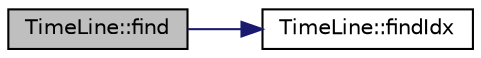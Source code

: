 digraph "TimeLine::find"
{
 // INTERACTIVE_SVG=YES
  edge [fontname="Helvetica",fontsize="10",labelfontname="Helvetica",labelfontsize="10"];
  node [fontname="Helvetica",fontsize="10",shape=record];
  rankdir="LR";
  Node1 [label="TimeLine::find",height=0.2,width=0.4,color="black", fillcolor="grey75", style="filled", fontcolor="black"];
  Node1 -> Node2 [color="midnightblue",fontsize="10",style="solid",fontname="Helvetica"];
  Node2 [label="TimeLine::findIdx",height=0.2,width=0.4,color="black", fillcolor="white", style="filled",URL="$dc/df5/class_time_line.html#aef09f9a24be0bc933d1d789d4930d759"];
}
